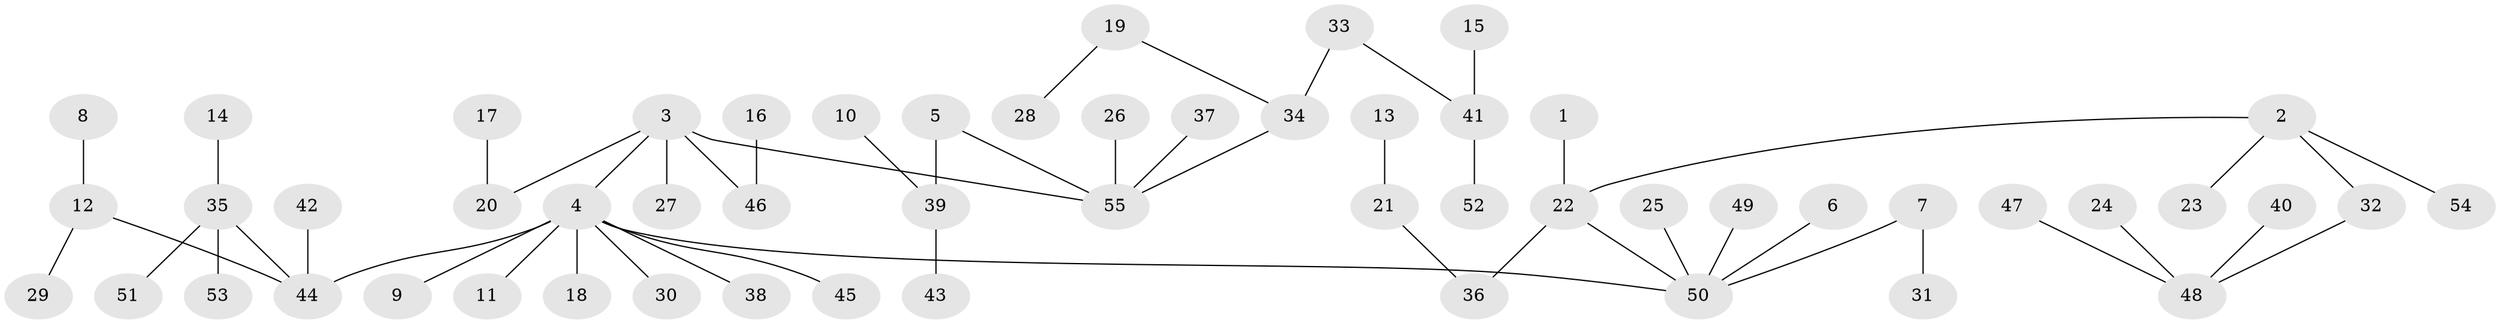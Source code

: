 // original degree distribution, {4: 0.13392857142857142, 7: 0.008928571428571428, 5: 0.017857142857142856, 2: 0.1875, 1: 0.5178571428571429, 3: 0.13392857142857142}
// Generated by graph-tools (version 1.1) at 2025/26/03/09/25 03:26:25]
// undirected, 55 vertices, 54 edges
graph export_dot {
graph [start="1"]
  node [color=gray90,style=filled];
  1;
  2;
  3;
  4;
  5;
  6;
  7;
  8;
  9;
  10;
  11;
  12;
  13;
  14;
  15;
  16;
  17;
  18;
  19;
  20;
  21;
  22;
  23;
  24;
  25;
  26;
  27;
  28;
  29;
  30;
  31;
  32;
  33;
  34;
  35;
  36;
  37;
  38;
  39;
  40;
  41;
  42;
  43;
  44;
  45;
  46;
  47;
  48;
  49;
  50;
  51;
  52;
  53;
  54;
  55;
  1 -- 22 [weight=1.0];
  2 -- 22 [weight=1.0];
  2 -- 23 [weight=1.0];
  2 -- 32 [weight=1.0];
  2 -- 54 [weight=1.0];
  3 -- 4 [weight=1.0];
  3 -- 20 [weight=1.0];
  3 -- 27 [weight=1.0];
  3 -- 46 [weight=1.0];
  3 -- 55 [weight=1.0];
  4 -- 9 [weight=1.0];
  4 -- 11 [weight=1.0];
  4 -- 18 [weight=1.0];
  4 -- 30 [weight=1.0];
  4 -- 38 [weight=1.0];
  4 -- 44 [weight=1.0];
  4 -- 45 [weight=1.0];
  4 -- 50 [weight=1.0];
  5 -- 39 [weight=1.0];
  5 -- 55 [weight=1.0];
  6 -- 50 [weight=1.0];
  7 -- 31 [weight=1.0];
  7 -- 50 [weight=1.0];
  8 -- 12 [weight=1.0];
  10 -- 39 [weight=1.0];
  12 -- 29 [weight=1.0];
  12 -- 44 [weight=1.0];
  13 -- 21 [weight=1.0];
  14 -- 35 [weight=1.0];
  15 -- 41 [weight=1.0];
  16 -- 46 [weight=1.0];
  17 -- 20 [weight=1.0];
  19 -- 28 [weight=1.0];
  19 -- 34 [weight=1.0];
  21 -- 36 [weight=1.0];
  22 -- 36 [weight=1.0];
  22 -- 50 [weight=1.0];
  24 -- 48 [weight=1.0];
  25 -- 50 [weight=1.0];
  26 -- 55 [weight=1.0];
  32 -- 48 [weight=1.0];
  33 -- 34 [weight=1.0];
  33 -- 41 [weight=1.0];
  34 -- 55 [weight=1.0];
  35 -- 44 [weight=1.0];
  35 -- 51 [weight=1.0];
  35 -- 53 [weight=1.0];
  37 -- 55 [weight=1.0];
  39 -- 43 [weight=1.0];
  40 -- 48 [weight=1.0];
  41 -- 52 [weight=1.0];
  42 -- 44 [weight=1.0];
  47 -- 48 [weight=1.0];
  49 -- 50 [weight=1.0];
}
